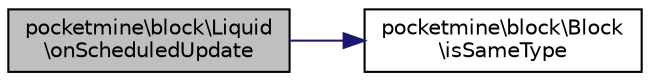 digraph "pocketmine\block\Liquid\onScheduledUpdate"
{
 // INTERACTIVE_SVG=YES
 // LATEX_PDF_SIZE
  edge [fontname="Helvetica",fontsize="10",labelfontname="Helvetica",labelfontsize="10"];
  node [fontname="Helvetica",fontsize="10",shape=record];
  rankdir="LR";
  Node1 [label="pocketmine\\block\\Liquid\l\\onScheduledUpdate",height=0.2,width=0.4,color="black", fillcolor="grey75", style="filled", fontcolor="black",tooltip=" "];
  Node1 -> Node2 [color="midnightblue",fontsize="10",style="solid",fontname="Helvetica"];
  Node2 [label="pocketmine\\block\\Block\l\\isSameType",height=0.2,width=0.4,color="black", fillcolor="white", style="filled",URL="$d7/d27/classpocketmine_1_1block_1_1_block.html#a92f39092503063e6270a9c1b72f2c984",tooltip=" "];
}
